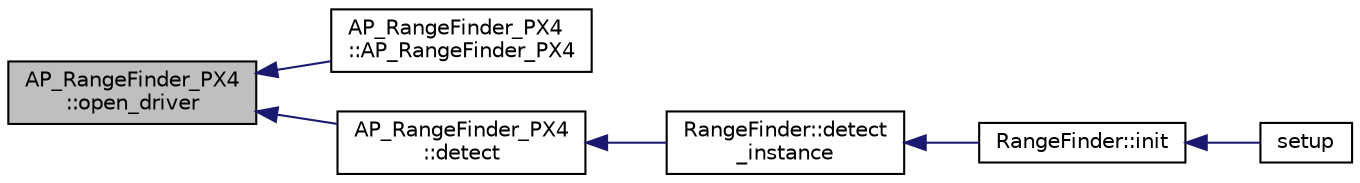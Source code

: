 digraph "AP_RangeFinder_PX4::open_driver"
{
 // INTERACTIVE_SVG=YES
  edge [fontname="Helvetica",fontsize="10",labelfontname="Helvetica",labelfontsize="10"];
  node [fontname="Helvetica",fontsize="10",shape=record];
  rankdir="LR";
  Node1 [label="AP_RangeFinder_PX4\l::open_driver",height=0.2,width=0.4,color="black", fillcolor="grey75", style="filled", fontcolor="black"];
  Node1 -> Node2 [dir="back",color="midnightblue",fontsize="10",style="solid",fontname="Helvetica"];
  Node2 [label="AP_RangeFinder_PX4\l::AP_RangeFinder_PX4",height=0.2,width=0.4,color="black", fillcolor="white", style="filled",URL="$classAP__RangeFinder__PX4.html#ad898de131b37d7f6dcb0852788623154"];
  Node1 -> Node3 [dir="back",color="midnightblue",fontsize="10",style="solid",fontname="Helvetica"];
  Node3 [label="AP_RangeFinder_PX4\l::detect",height=0.2,width=0.4,color="black", fillcolor="white", style="filled",URL="$classAP__RangeFinder__PX4.html#a5a3dda8e68d91d1c70177b6e903ab4de"];
  Node3 -> Node4 [dir="back",color="midnightblue",fontsize="10",style="solid",fontname="Helvetica"];
  Node4 [label="RangeFinder::detect\l_instance",height=0.2,width=0.4,color="black", fillcolor="white", style="filled",URL="$classRangeFinder.html#a7f7f9dce880eb37d53df67cba39bdda9"];
  Node4 -> Node5 [dir="back",color="midnightblue",fontsize="10",style="solid",fontname="Helvetica"];
  Node5 [label="RangeFinder::init",height=0.2,width=0.4,color="black", fillcolor="white", style="filled",URL="$classRangeFinder.html#a1c2d6a488e35a856814b5d48ca3d5d9e"];
  Node5 -> Node6 [dir="back",color="midnightblue",fontsize="10",style="solid",fontname="Helvetica"];
  Node6 [label="setup",height=0.2,width=0.4,color="black", fillcolor="white", style="filled",URL="$RFIND__test_8cpp.html#a4fc01d736fe50cf5b977f755b675f11d"];
}

